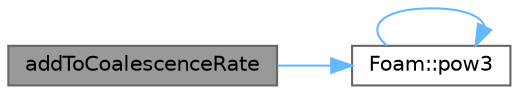 digraph "addToCoalescenceRate"
{
 // LATEX_PDF_SIZE
  bgcolor="transparent";
  edge [fontname=Helvetica,fontsize=10,labelfontname=Helvetica,labelfontsize=10];
  node [fontname=Helvetica,fontsize=10,shape=box,height=0.2,width=0.4];
  rankdir="LR";
  Node1 [id="Node000001",label="addToCoalescenceRate",height=0.2,width=0.4,color="gray40", fillcolor="grey60", style="filled", fontcolor="black",tooltip=" "];
  Node1 -> Node2 [id="edge1_Node000001_Node000002",color="steelblue1",style="solid",tooltip=" "];
  Node2 [id="Node000002",label="Foam::pow3",height=0.2,width=0.4,color="grey40", fillcolor="white", style="filled",URL="$namespaceFoam.html#a2e8f5d970ee4fb466536c3c46bae91fe",tooltip=" "];
  Node2 -> Node2 [id="edge2_Node000002_Node000002",color="steelblue1",style="solid",tooltip=" "];
}
